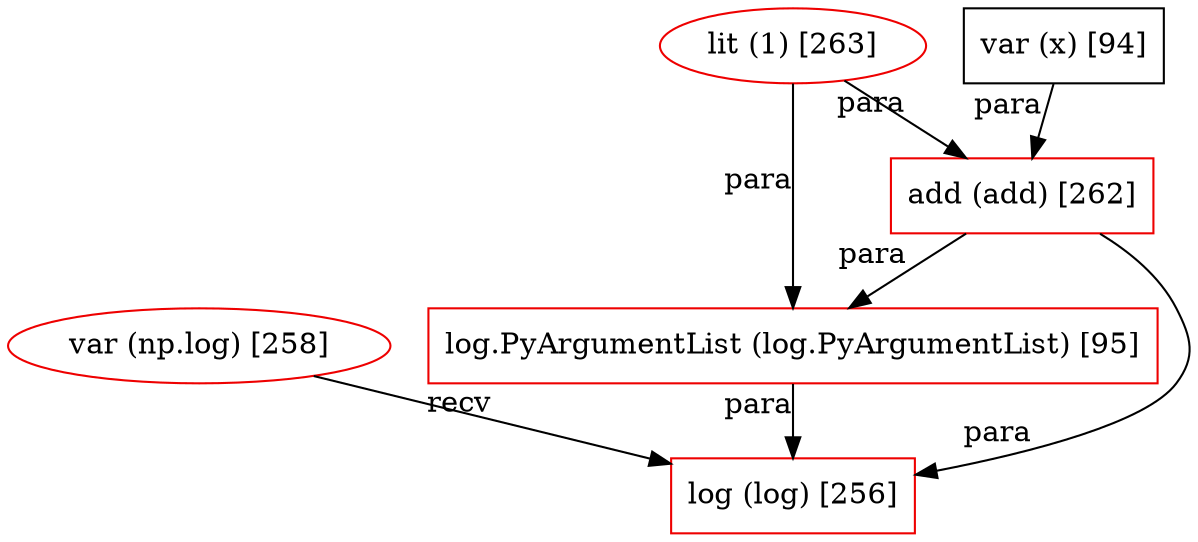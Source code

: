 digraph G {
  256 [ metadata="" color="red2" shape="box" label="log (log) [256]" ];
  258 [ metadata="" color="red2" shape="ellipse" label="var (np.log) [258]" ];
  95 [ metadata="" color="red2" shape="box" label="log.PyArgumentList (log.PyArgumentList) [95]" ];
  263 [ metadata="" color="red2" shape="ellipse" label="lit (1) [263]" ];
  262 [ metadata="" color="red2" shape="box" label="add (add) [262]" ];
  94 [ metadata="hanger" color="null" shape="null" label="var (x) [94]" ];
  258 -> 256 [ from_closure="false" xlabel="recv" ];
  95 -> 256 [ from_closure="false" xlabel="para" ];
  263 -> 95 [ from_closure="false" xlabel="para" ];
  263 -> 262 [ from_closure="false" xlabel="para" ];
  262 -> 256 [ from_closure="false" xlabel="para" ];
  262 -> 95 [ from_closure="false" xlabel="para" ];
  94 -> 262 [ from_closure="false" xlabel="para" ];
}

